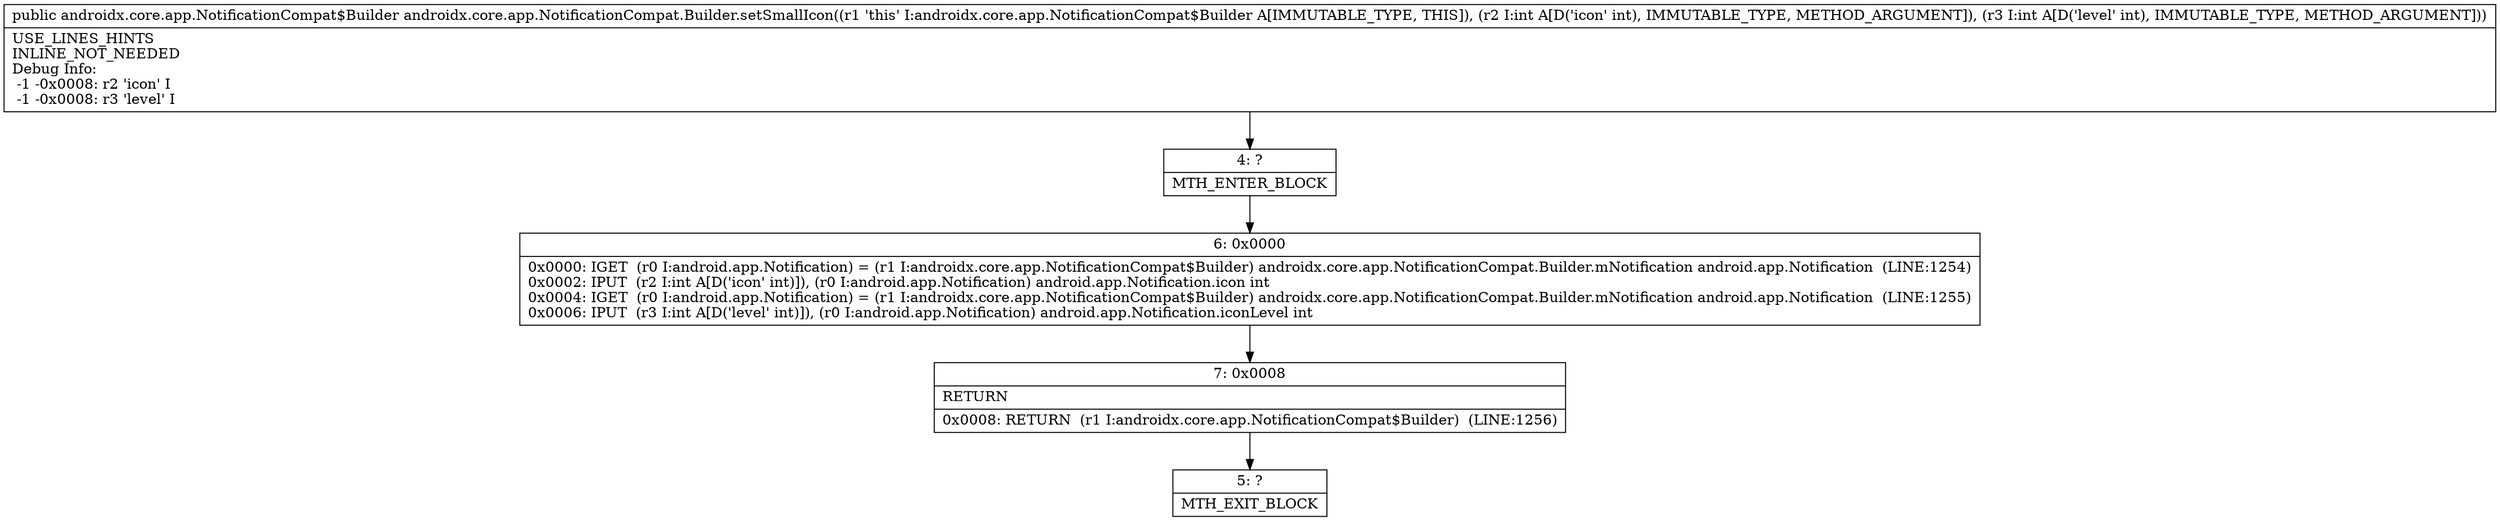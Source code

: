 digraph "CFG forandroidx.core.app.NotificationCompat.Builder.setSmallIcon(II)Landroidx\/core\/app\/NotificationCompat$Builder;" {
Node_4 [shape=record,label="{4\:\ ?|MTH_ENTER_BLOCK\l}"];
Node_6 [shape=record,label="{6\:\ 0x0000|0x0000: IGET  (r0 I:android.app.Notification) = (r1 I:androidx.core.app.NotificationCompat$Builder) androidx.core.app.NotificationCompat.Builder.mNotification android.app.Notification  (LINE:1254)\l0x0002: IPUT  (r2 I:int A[D('icon' int)]), (r0 I:android.app.Notification) android.app.Notification.icon int \l0x0004: IGET  (r0 I:android.app.Notification) = (r1 I:androidx.core.app.NotificationCompat$Builder) androidx.core.app.NotificationCompat.Builder.mNotification android.app.Notification  (LINE:1255)\l0x0006: IPUT  (r3 I:int A[D('level' int)]), (r0 I:android.app.Notification) android.app.Notification.iconLevel int \l}"];
Node_7 [shape=record,label="{7\:\ 0x0008|RETURN\l|0x0008: RETURN  (r1 I:androidx.core.app.NotificationCompat$Builder)  (LINE:1256)\l}"];
Node_5 [shape=record,label="{5\:\ ?|MTH_EXIT_BLOCK\l}"];
MethodNode[shape=record,label="{public androidx.core.app.NotificationCompat$Builder androidx.core.app.NotificationCompat.Builder.setSmallIcon((r1 'this' I:androidx.core.app.NotificationCompat$Builder A[IMMUTABLE_TYPE, THIS]), (r2 I:int A[D('icon' int), IMMUTABLE_TYPE, METHOD_ARGUMENT]), (r3 I:int A[D('level' int), IMMUTABLE_TYPE, METHOD_ARGUMENT]))  | USE_LINES_HINTS\lINLINE_NOT_NEEDED\lDebug Info:\l  \-1 \-0x0008: r2 'icon' I\l  \-1 \-0x0008: r3 'level' I\l}"];
MethodNode -> Node_4;Node_4 -> Node_6;
Node_6 -> Node_7;
Node_7 -> Node_5;
}

